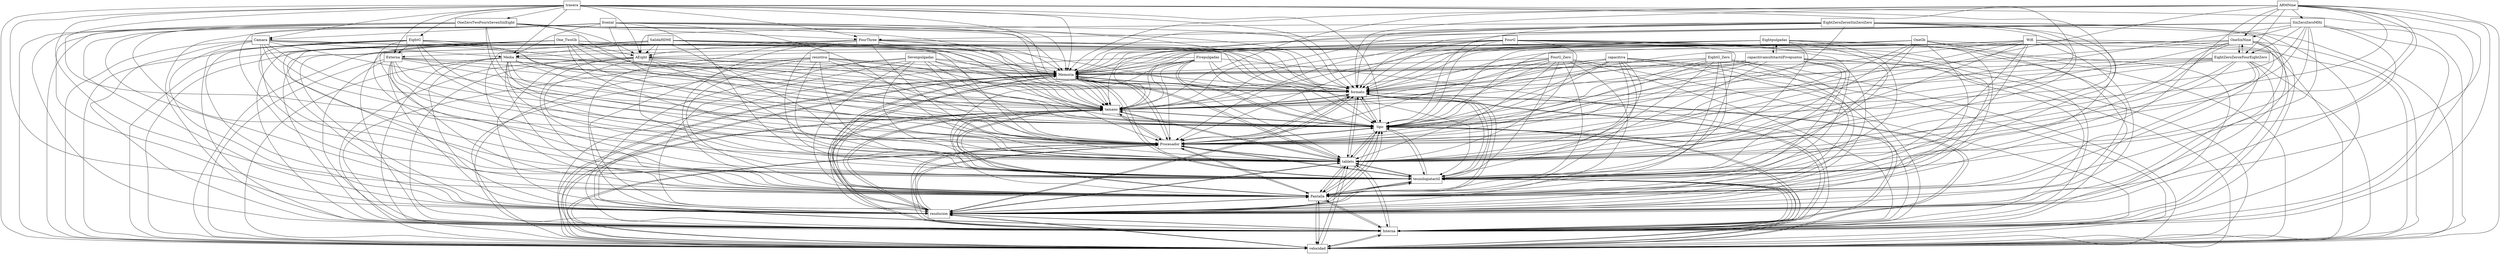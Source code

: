 digraph{
graph [rankdir=TB];
node [shape=box];
edge [arrowhead=normal];
0[label="Memoria",]
1[label="resistiva",]
2[label="Sevenpulgadas",]
3[label="Eightpulgadas",]
4[label="SixZeroZeroMHz",]
5[label="formato",]
6[label="OneGb",]
7[label="SalidaHDMI",]
8[label="Fivepulgadas",]
9[label="trasera",]
10[label="Camara",]
11[label="velocidad",]
12[label="EightG_Zero",]
13[label="EightG",]
14[label="FourG",]
15[label="frontal",]
16[label="One_TwoGb",]
17[label="OneSixNine",]
18[label="Interna",]
19[label="OneZeroTwoFourxSevenSixEight",]
20[label="ARMNine",]
21[label="Media",]
22[label="Externa",]
23[label="resolucion",]
24[label="capacitivamultitactilFivepuntos",]
25[label="capacitiva",]
26[label="FourG_Zero",]
27[label="Pantalla",]
28[label="EightZeroZeroxFourEightZero",]
29[label="tecnologiatactil",]
30[label="tablets",]
31[label="AEight",]
32[label="Procesador",]
33[label="tipo",]
34[label="FourThree",]
35[label="Wifi",]
36[label="tamano",]
37[label="EightZeroZeroxSixZeroZero",]
0->5[label="",]
0->11[label="",]
0->18[label="",]
0->23[label="",]
0->27[label="",]
0->29[label="",]
0->30[label="",]
0->32[label="",]
0->33[label="",]
0->36[label="",]
1->0[label="",]
1->5[label="",]
1->11[label="",]
1->18[label="",]
1->23[label="",]
1->27[label="",]
1->29[label="",]
1->30[label="",]
1->32[label="",]
1->33[label="",]
1->36[label="",]
2->0[label="",]
2->5[label="",]
2->11[label="",]
2->18[label="",]
2->23[label="",]
2->27[label="",]
2->29[label="",]
2->30[label="",]
2->32[label="",]
2->33[label="",]
2->36[label="",]
3->0[label="",]
3->5[label="",]
3->11[label="",]
3->18[label="",]
3->23[label="",]
3->24[label="",]
3->27[label="",]
3->29[label="",]
3->30[label="",]
3->32[label="",]
3->33[label="",]
3->36[label="",]
4->0[label="",]
4->5[label="",]
4->11[label="",]
4->17[label="",]
4->18[label="",]
4->23[label="",]
4->27[label="",]
4->28[label="",]
4->29[label="",]
4->30[label="",]
4->32[label="",]
4->33[label="",]
4->36[label="",]
5->0[label="",]
5->11[label="",]
5->18[label="",]
5->23[label="",]
5->27[label="",]
5->29[label="",]
5->30[label="",]
5->32[label="",]
5->33[label="",]
5->36[label="",]
6->0[label="",]
6->5[label="",]
6->11[label="",]
6->18[label="",]
6->23[label="",]
6->27[label="",]
6->29[label="",]
6->30[label="",]
6->31[label="",]
6->32[label="",]
6->33[label="",]
6->36[label="",]
7->0[label="",]
7->5[label="",]
7->11[label="",]
7->18[label="",]
7->21[label="",]
7->23[label="",]
7->27[label="",]
7->29[label="",]
7->30[label="",]
7->31[label="",]
7->32[label="",]
7->33[label="",]
7->36[label="",]
8->0[label="",]
8->5[label="",]
8->11[label="",]
8->18[label="",]
8->23[label="",]
8->27[label="",]
8->29[label="",]
8->30[label="",]
8->32[label="",]
8->33[label="",]
8->36[label="",]
9->0[label="",]
9->5[label="",]
9->10[label="",]
9->11[label="",]
9->13[label="",]
9->18[label="",]
9->19[label="",]
9->21[label="",]
9->22[label="",]
9->23[label="",]
9->27[label="",]
9->29[label="",]
9->30[label="",]
9->31[label="",]
9->32[label="",]
9->33[label="",]
9->34[label="",]
9->36[label="",]
10->0[label="",]
10->5[label="",]
10->11[label="",]
10->18[label="",]
10->21[label="",]
10->23[label="",]
10->27[label="",]
10->29[label="",]
10->30[label="",]
10->32[label="",]
10->33[label="",]
10->36[label="",]
11->0[label="",]
11->5[label="",]
11->18[label="",]
11->23[label="",]
11->27[label="",]
11->29[label="",]
11->30[label="",]
11->32[label="",]
11->33[label="",]
11->36[label="",]
12->0[label="",]
12->5[label="",]
12->11[label="",]
12->18[label="",]
12->23[label="",]
12->27[label="",]
12->29[label="",]
12->30[label="",]
12->32[label="",]
12->33[label="",]
12->36[label="",]
13->0[label="",]
13->5[label="",]
13->11[label="",]
13->18[label="",]
13->22[label="",]
13->23[label="",]
13->27[label="",]
13->29[label="",]
13->30[label="",]
13->32[label="",]
13->33[label="",]
13->36[label="",]
14->0[label="",]
14->5[label="",]
14->11[label="",]
14->18[label="",]
14->22[label="",]
14->23[label="",]
14->27[label="",]
14->29[label="",]
14->30[label="",]
14->32[label="",]
14->33[label="",]
14->36[label="",]
15->0[label="",]
15->5[label="",]
15->10[label="",]
15->11[label="",]
15->18[label="",]
15->21[label="",]
15->23[label="",]
15->27[label="",]
15->29[label="",]
15->30[label="",]
15->32[label="",]
15->33[label="",]
15->36[label="",]
16->0[label="",]
16->5[label="",]
16->11[label="",]
16->18[label="",]
16->23[label="",]
16->27[label="",]
16->29[label="",]
16->30[label="",]
16->31[label="",]
16->32[label="",]
16->33[label="",]
16->36[label="",]
17->0[label="",]
17->5[label="",]
17->11[label="",]
17->18[label="",]
17->23[label="",]
17->27[label="",]
17->28[label="",]
17->29[label="",]
17->30[label="",]
17->32[label="",]
17->33[label="",]
17->36[label="",]
18->0[label="",]
18->5[label="",]
18->11[label="",]
18->23[label="",]
18->27[label="",]
18->29[label="",]
18->30[label="",]
18->32[label="",]
18->33[label="",]
18->36[label="",]
19->0[label="",]
19->5[label="",]
19->11[label="",]
19->18[label="",]
19->23[label="",]
19->27[label="",]
19->29[label="",]
19->30[label="",]
19->31[label="",]
19->32[label="",]
19->33[label="",]
19->34[label="",]
19->36[label="",]
20->0[label="",]
20->4[label="",]
20->5[label="",]
20->11[label="",]
20->17[label="",]
20->18[label="",]
20->23[label="",]
20->27[label="",]
20->28[label="",]
20->29[label="",]
20->30[label="",]
20->32[label="",]
20->33[label="",]
20->36[label="",]
21->0[label="",]
21->5[label="",]
21->11[label="",]
21->18[label="",]
21->23[label="",]
21->27[label="",]
21->29[label="",]
21->30[label="",]
21->32[label="",]
21->33[label="",]
21->36[label="",]
22->0[label="",]
22->5[label="",]
22->11[label="",]
22->18[label="",]
22->23[label="",]
22->27[label="",]
22->29[label="",]
22->30[label="",]
22->32[label="",]
22->33[label="",]
22->36[label="",]
23->0[label="",]
23->5[label="",]
23->11[label="",]
23->18[label="",]
23->27[label="",]
23->29[label="",]
23->30[label="",]
23->32[label="",]
23->33[label="",]
23->36[label="",]
24->0[label="",]
24->3[label="",]
24->5[label="",]
24->11[label="",]
24->18[label="",]
24->23[label="",]
24->27[label="",]
24->29[label="",]
24->30[label="",]
24->32[label="",]
24->33[label="",]
24->36[label="",]
25->0[label="",]
25->5[label="",]
25->11[label="",]
25->18[label="",]
25->23[label="",]
25->27[label="",]
25->29[label="",]
25->30[label="",]
25->32[label="",]
25->33[label="",]
25->36[label="",]
26->0[label="",]
26->5[label="",]
26->11[label="",]
26->18[label="",]
26->23[label="",]
26->27[label="",]
26->29[label="",]
26->30[label="",]
26->32[label="",]
26->33[label="",]
26->36[label="",]
27->0[label="",]
27->5[label="",]
27->11[label="",]
27->18[label="",]
27->23[label="",]
27->29[label="",]
27->30[label="",]
27->32[label="",]
27->33[label="",]
27->36[label="",]
28->0[label="",]
28->5[label="",]
28->11[label="",]
28->17[label="",]
28->18[label="",]
28->23[label="",]
28->27[label="",]
28->29[label="",]
28->30[label="",]
28->32[label="",]
28->33[label="",]
28->36[label="",]
29->0[label="",]
29->5[label="",]
29->11[label="",]
29->18[label="",]
29->23[label="",]
29->27[label="",]
29->30[label="",]
29->32[label="",]
29->33[label="",]
29->36[label="",]
30->0[label="",]
30->5[label="",]
30->11[label="",]
30->18[label="",]
30->23[label="",]
30->27[label="",]
30->29[label="",]
30->32[label="",]
30->33[label="",]
30->36[label="",]
31->0[label="",]
31->5[label="",]
31->11[label="",]
31->18[label="",]
31->23[label="",]
31->27[label="",]
31->29[label="",]
31->30[label="",]
31->32[label="",]
31->33[label="",]
31->36[label="",]
32->0[label="",]
32->5[label="",]
32->11[label="",]
32->18[label="",]
32->23[label="",]
32->27[label="",]
32->29[label="",]
32->30[label="",]
32->33[label="",]
32->36[label="",]
33->0[label="",]
33->5[label="",]
33->11[label="",]
33->18[label="",]
33->23[label="",]
33->27[label="",]
33->29[label="",]
33->30[label="",]
33->32[label="",]
33->36[label="",]
34->0[label="",]
34->5[label="",]
34->11[label="",]
34->18[label="",]
34->23[label="",]
34->27[label="",]
34->29[label="",]
34->30[label="",]
34->31[label="",]
34->32[label="",]
34->33[label="",]
34->36[label="",]
35->0[label="",]
35->5[label="",]
35->11[label="",]
35->18[label="",]
35->21[label="",]
35->23[label="",]
35->27[label="",]
35->29[label="",]
35->30[label="",]
35->32[label="",]
35->33[label="",]
35->36[label="",]
36->0[label="",]
36->5[label="",]
36->11[label="",]
36->18[label="",]
36->23[label="",]
36->27[label="",]
36->29[label="",]
36->30[label="",]
36->32[label="",]
36->33[label="",]
37->0[label="",]
37->5[label="",]
37->11[label="",]
37->18[label="",]
37->23[label="",]
37->27[label="",]
37->29[label="",]
37->30[label="",]
37->31[label="",]
37->32[label="",]
37->33[label="",]
37->34[label="",]
37->36[label="",]
}
